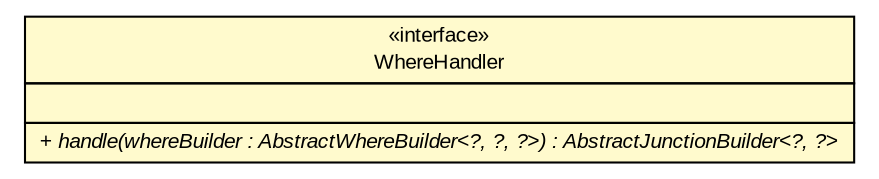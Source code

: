 #!/usr/local/bin/dot
#
# Class diagram 
# Generated by UMLGraph version R5_6 (http://www.umlgraph.org/)
#

digraph G {
	edge [fontname="arial",fontsize=10,labelfontname="arial",labelfontsize=10];
	node [fontname="arial",fontsize=10,shape=plaintext];
	nodesep=0.25;
	ranksep=0.5;
	// br.gov.to.sefaz.persistence.query.builder.sql.where.WhereHandler
	c1144308 [label=<<table title="br.gov.to.sefaz.persistence.query.builder.sql.where.WhereHandler" border="0" cellborder="1" cellspacing="0" cellpadding="2" port="p" bgcolor="lemonChiffon" href="./WhereHandler.html">
		<tr><td><table border="0" cellspacing="0" cellpadding="1">
<tr><td align="center" balign="center"> &#171;interface&#187; </td></tr>
<tr><td align="center" balign="center"> WhereHandler </td></tr>
		</table></td></tr>
		<tr><td><table border="0" cellspacing="0" cellpadding="1">
<tr><td align="left" balign="left">  </td></tr>
		</table></td></tr>
		<tr><td><table border="0" cellspacing="0" cellpadding="1">
<tr><td align="left" balign="left"><font face="arial italic" point-size="10.0"> + handle(whereBuilder : AbstractWhereBuilder&lt;?, ?, ?&gt;) : AbstractJunctionBuilder&lt;?, ?&gt; </font></td></tr>
		</table></td></tr>
		</table>>, URL="./WhereHandler.html", fontname="arial", fontcolor="black", fontsize=10.0];
}

